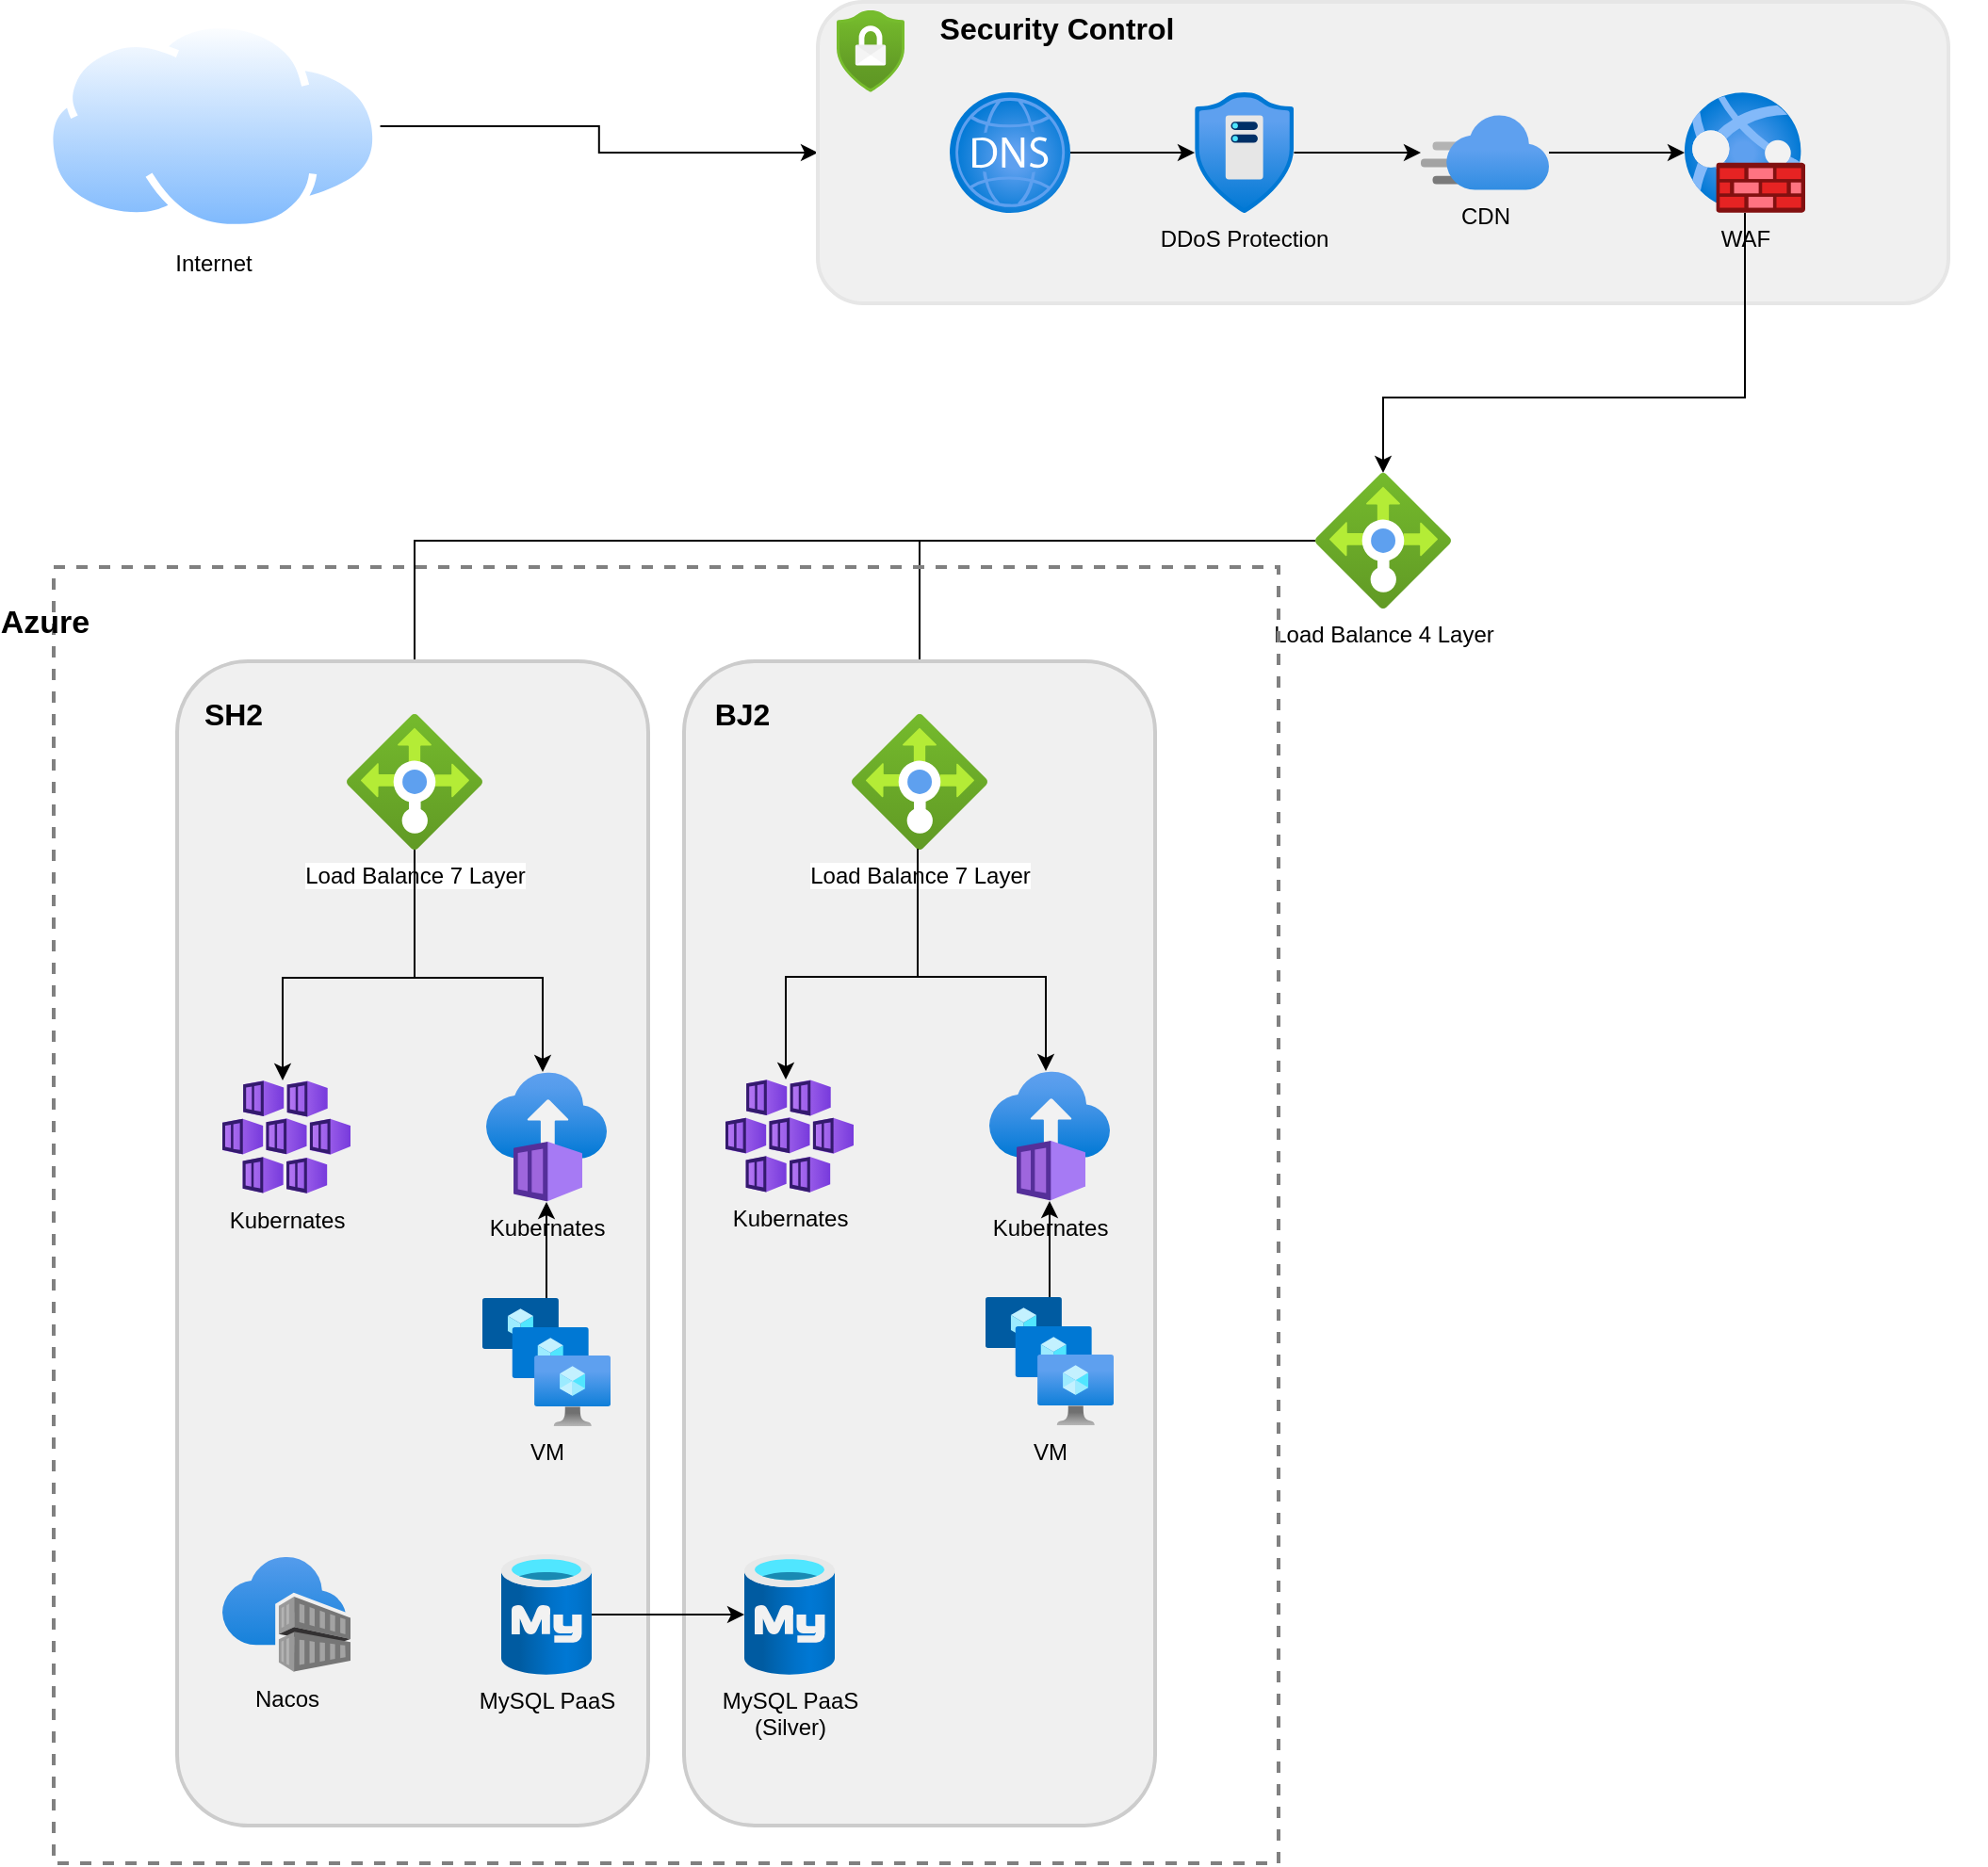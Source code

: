 <mxfile version="14.9.2" type="github">
  <diagram id="DyJlHRhbyrskVXWGQtNB" name="MultiCloud">
    <mxGraphModel dx="1808" dy="1178" grid="1" gridSize="10" guides="1" tooltips="1" connect="1" arrows="1" fold="1" page="1" pageScale="1" pageWidth="1654" pageHeight="1169" math="0" shadow="0">
      <root>
        <mxCell id="JwIiYUSKZfyYXH6TkASV-0" />
        <mxCell id="JwIiYUSKZfyYXH6TkASV-1" parent="JwIiYUSKZfyYXH6TkASV-0" />
        <mxCell id="l-7_uhUUhIgSXyOGyoL8-7" style="edgeStyle=orthogonalEdgeStyle;rounded=0;orthogonalLoop=1;jettySize=auto;html=1;exitX=1;exitY=0.5;exitDx=0;exitDy=0;entryX=0;entryY=0.5;entryDx=0;entryDy=0;verticalAlign=middle;" edge="1" parent="JwIiYUSKZfyYXH6TkASV-1" source="JwIiYUSKZfyYXH6TkASV-2" target="l-7_uhUUhIgSXyOGyoL8-0">
          <mxGeometry relative="1" as="geometry" />
        </mxCell>
        <mxCell id="JwIiYUSKZfyYXH6TkASV-2" value="Internet" style="aspect=fixed;perimeter=ellipsePerimeter;html=1;align=center;shadow=0;dashed=0;spacingTop=3;image;image=img/lib/active_directory/internet_cloud.svg;" vertex="1" parent="JwIiYUSKZfyYXH6TkASV-1">
          <mxGeometry x="90" y="130" width="177.78" height="112" as="geometry" />
        </mxCell>
        <mxCell id="l-7_uhUUhIgSXyOGyoL8-26" style="edgeStyle=orthogonalEdgeStyle;rounded=0;orthogonalLoop=1;jettySize=auto;html=1;fontSize=16;verticalAlign=middle;" edge="1" parent="JwIiYUSKZfyYXH6TkASV-1" source="JwIiYUSKZfyYXH6TkASV-7" target="l-7_uhUUhIgSXyOGyoL8-16">
          <mxGeometry relative="1" as="geometry" />
        </mxCell>
        <mxCell id="l-7_uhUUhIgSXyOGyoL8-27" style="edgeStyle=orthogonalEdgeStyle;rounded=0;orthogonalLoop=1;jettySize=auto;html=1;fontSize=16;verticalAlign=middle;" edge="1" parent="JwIiYUSKZfyYXH6TkASV-1" source="JwIiYUSKZfyYXH6TkASV-7" target="l-7_uhUUhIgSXyOGyoL8-17">
          <mxGeometry relative="1" as="geometry" />
        </mxCell>
        <mxCell id="JwIiYUSKZfyYXH6TkASV-7" value="Load Balance 4 Layer" style="aspect=fixed;html=1;points=[];align=center;image;fontSize=12;image=img/lib/azure2/networking/Load_Balancers.svg;" vertex="1" parent="JwIiYUSKZfyYXH6TkASV-1">
          <mxGeometry x="764" y="370" width="72" height="72" as="geometry" />
        </mxCell>
        <mxCell id="l-7_uhUUhIgSXyOGyoL8-6" value="" style="group" vertex="1" connectable="0" parent="JwIiYUSKZfyYXH6TkASV-1">
          <mxGeometry x="500" y="120" width="620" height="160" as="geometry" />
        </mxCell>
        <mxCell id="l-7_uhUUhIgSXyOGyoL8-0" value="" style="rounded=1;whiteSpace=wrap;html=1;fillColor=#F0F0F0;strokeColor=#E6E6E6;strokeWidth=2;" vertex="1" parent="l-7_uhUUhIgSXyOGyoL8-6">
          <mxGeometry width="600" height="160" as="geometry" />
        </mxCell>
        <mxCell id="JwIiYUSKZfyYXH6TkASV-3" value="" style="aspect=fixed;html=1;points=[];align=center;image;fontSize=12;image=img/lib/azure2/networking/DNS_Zones.svg;" vertex="1" parent="l-7_uhUUhIgSXyOGyoL8-6">
          <mxGeometry x="70" y="48" width="64" height="64" as="geometry" />
        </mxCell>
        <mxCell id="JwIiYUSKZfyYXH6TkASV-4" value="DDoS Protection" style="aspect=fixed;html=1;points=[];align=center;image;fontSize=12;image=img/lib/azure2/networking/DDoS_Protection_Plans.svg;labelBackgroundColor=none;" vertex="1" parent="l-7_uhUUhIgSXyOGyoL8-6">
          <mxGeometry x="200" y="48" width="52.71" height="64" as="geometry" />
        </mxCell>
        <mxCell id="l-7_uhUUhIgSXyOGyoL8-2" value="" style="edgeStyle=orthogonalEdgeStyle;rounded=0;orthogonalLoop=1;jettySize=auto;html=1;" edge="1" parent="l-7_uhUUhIgSXyOGyoL8-6" source="JwIiYUSKZfyYXH6TkASV-3" target="JwIiYUSKZfyYXH6TkASV-4">
          <mxGeometry relative="1" as="geometry" />
        </mxCell>
        <mxCell id="JwIiYUSKZfyYXH6TkASV-6" value="WAF" style="aspect=fixed;html=1;points=[];align=center;image;fontSize=12;image=img/lib/azure2/networking/Web_Application_Firewall_Policies_WAF.svg;labelBackgroundColor=none;" vertex="1" parent="l-7_uhUUhIgSXyOGyoL8-6">
          <mxGeometry x="460" y="48" width="64" height="64" as="geometry" />
        </mxCell>
        <mxCell id="l-7_uhUUhIgSXyOGyoL8-4" value="" style="edgeStyle=orthogonalEdgeStyle;rounded=0;orthogonalLoop=1;jettySize=auto;html=1;" edge="1" parent="l-7_uhUUhIgSXyOGyoL8-6" source="JwIiYUSKZfyYXH6TkASV-9" target="JwIiYUSKZfyYXH6TkASV-6">
          <mxGeometry relative="1" as="geometry" />
        </mxCell>
        <mxCell id="JwIiYUSKZfyYXH6TkASV-9" value="CDN" style="aspect=fixed;html=1;points=[];align=center;image;fontSize=12;image=img/lib/azure2/networking/CDN_Profiles.svg;labelBackgroundColor=none;" vertex="1" parent="l-7_uhUUhIgSXyOGyoL8-6">
          <mxGeometry x="320" y="60" width="68" height="40" as="geometry" />
        </mxCell>
        <mxCell id="l-7_uhUUhIgSXyOGyoL8-3" value="" style="edgeStyle=orthogonalEdgeStyle;rounded=0;orthogonalLoop=1;jettySize=auto;html=1;" edge="1" parent="l-7_uhUUhIgSXyOGyoL8-6" source="JwIiYUSKZfyYXH6TkASV-4" target="JwIiYUSKZfyYXH6TkASV-9">
          <mxGeometry relative="1" as="geometry" />
        </mxCell>
        <mxCell id="l-7_uhUUhIgSXyOGyoL8-9" value="" style="aspect=fixed;html=1;points=[];align=center;image;fontSize=12;image=img/lib/azure2/security/Security_Center.svg;rounded=1;labelBackgroundColor=none;strokeColor=#E6E6E6;strokeWidth=2;fillColor=#F0F0F0;" vertex="1" parent="l-7_uhUUhIgSXyOGyoL8-6">
          <mxGeometry x="10" y="4.29" width="36" height="43.71" as="geometry" />
        </mxCell>
        <mxCell id="l-7_uhUUhIgSXyOGyoL8-10" value="Security Control" style="text;html=1;strokeColor=none;fillColor=none;align=center;verticalAlign=middle;whiteSpace=wrap;rounded=0;labelBackgroundColor=none;fontSize=16;fontStyle=1" vertex="1" parent="l-7_uhUUhIgSXyOGyoL8-6">
          <mxGeometry x="60" y="4.29" width="134" height="20" as="geometry" />
        </mxCell>
        <mxCell id="l-7_uhUUhIgSXyOGyoL8-11" style="edgeStyle=orthogonalEdgeStyle;rounded=0;orthogonalLoop=1;jettySize=auto;html=1;fontSize=16;verticalAlign=middle;" edge="1" parent="JwIiYUSKZfyYXH6TkASV-1" source="JwIiYUSKZfyYXH6TkASV-6" target="JwIiYUSKZfyYXH6TkASV-7">
          <mxGeometry relative="1" as="geometry">
            <Array as="points">
              <mxPoint x="992" y="330" />
              <mxPoint x="800" y="330" />
            </Array>
          </mxGeometry>
        </mxCell>
        <mxCell id="l-7_uhUUhIgSXyOGyoL8-44" value="" style="rounded=0;whiteSpace=wrap;html=1;labelBackgroundColor=none;fontSize=16;strokeWidth=2;verticalAlign=middle;strokeColor=#808080;dashed=1;fillColor=none;" vertex="1" parent="JwIiYUSKZfyYXH6TkASV-1">
          <mxGeometry x="94.5" y="420" width="650" height="688" as="geometry" />
        </mxCell>
        <mxCell id="l-7_uhUUhIgSXyOGyoL8-45" value="" style="group" vertex="1" connectable="0" parent="JwIiYUSKZfyYXH6TkASV-1">
          <mxGeometry x="160" y="470" width="519" height="618" as="geometry" />
        </mxCell>
        <mxCell id="l-7_uhUUhIgSXyOGyoL8-37" value="" style="rounded=1;whiteSpace=wrap;html=1;labelBackgroundColor=none;fontSize=16;strokeWidth=2;fillColor=#F0F0F0;verticalAlign=middle;strokeColor=#CCCCCC;" vertex="1" parent="l-7_uhUUhIgSXyOGyoL8-45">
          <mxGeometry x="269" width="250" height="618" as="geometry" />
        </mxCell>
        <mxCell id="l-7_uhUUhIgSXyOGyoL8-14" value="" style="rounded=1;whiteSpace=wrap;html=1;labelBackgroundColor=none;fontSize=16;strokeWidth=2;fillColor=#F0F0F0;verticalAlign=middle;strokeColor=#CCCCCC;" vertex="1" parent="l-7_uhUUhIgSXyOGyoL8-45">
          <mxGeometry width="250" height="618" as="geometry" />
        </mxCell>
        <mxCell id="l-7_uhUUhIgSXyOGyoL8-16" value="Load Balance 7 Layer" style="aspect=fixed;html=1;points=[];align=center;image;fontSize=12;image=img/lib/azure2/networking/Load_Balancers.svg;" vertex="1" parent="l-7_uhUUhIgSXyOGyoL8-45">
          <mxGeometry x="90.0" y="28" width="72" height="72" as="geometry" />
        </mxCell>
        <mxCell id="l-7_uhUUhIgSXyOGyoL8-17" value="Load Balance 7 Layer" style="aspect=fixed;html=1;points=[];align=center;image;fontSize=12;image=img/lib/azure2/networking/Load_Balancers.svg;" vertex="1" parent="l-7_uhUUhIgSXyOGyoL8-45">
          <mxGeometry x="358" y="28" width="72" height="72" as="geometry" />
        </mxCell>
        <mxCell id="l-7_uhUUhIgSXyOGyoL8-18" value="Nacos" style="aspect=fixed;html=1;points=[];align=center;image;fontSize=12;image=img/lib/azure2/containers/Container_Registries.svg;rounded=1;dashed=1;labelBackgroundColor=none;strokeColor=#666666;strokeWidth=2;fillColor=#F0F0F0;" vertex="1" parent="l-7_uhUUhIgSXyOGyoL8-45">
          <mxGeometry x="24" y="475.5" width="68" height="61" as="geometry" />
        </mxCell>
        <mxCell id="l-7_uhUUhIgSXyOGyoL8-19" value="MySQL PaaS" style="aspect=fixed;html=1;points=[];align=center;image;fontSize=12;image=img/lib/azure2/databases/Azure_Database_MySQL_Server.svg;rounded=1;dashed=1;labelBackgroundColor=none;strokeColor=#666666;strokeWidth=2;fillColor=#F0F0F0;" vertex="1" parent="l-7_uhUUhIgSXyOGyoL8-45">
          <mxGeometry x="172" y="474" width="48" height="64" as="geometry" />
        </mxCell>
        <mxCell id="l-7_uhUUhIgSXyOGyoL8-22" value="Kubernates" style="aspect=fixed;html=1;points=[];align=center;image;fontSize=12;image=img/lib/azure2/containers/Kubernetes_Services.svg;rounded=1;dashed=1;labelBackgroundColor=none;strokeColor=#666666;strokeWidth=2;fillColor=#F0F0F0;" vertex="1" parent="l-7_uhUUhIgSXyOGyoL8-45">
          <mxGeometry x="24" y="222.5" width="68" height="60" as="geometry" />
        </mxCell>
        <mxCell id="l-7_uhUUhIgSXyOGyoL8-28" style="edgeStyle=orthogonalEdgeStyle;rounded=0;orthogonalLoop=1;jettySize=auto;html=1;fontSize=16;verticalAlign=middle;" edge="1" parent="l-7_uhUUhIgSXyOGyoL8-45" source="l-7_uhUUhIgSXyOGyoL8-16" target="l-7_uhUUhIgSXyOGyoL8-22">
          <mxGeometry as="geometry">
            <Array as="points">
              <mxPoint x="126" y="168" />
              <mxPoint x="56" y="168" />
            </Array>
          </mxGeometry>
        </mxCell>
        <mxCell id="l-7_uhUUhIgSXyOGyoL8-23" value="Kubernates" style="aspect=fixed;html=1;points=[];align=center;image;fontSize=12;image=img/lib/azure2/containers/Container_Instances.svg;rounded=1;dashed=1;labelBackgroundColor=none;strokeColor=#666666;strokeWidth=2;fillColor=#F0F0F0;" vertex="1" parent="l-7_uhUUhIgSXyOGyoL8-45">
          <mxGeometry x="164" y="218" width="64" height="69" as="geometry" />
        </mxCell>
        <mxCell id="l-7_uhUUhIgSXyOGyoL8-29" style="edgeStyle=orthogonalEdgeStyle;rounded=0;orthogonalLoop=1;jettySize=auto;html=1;fontSize=16;verticalAlign=middle;" edge="1" parent="l-7_uhUUhIgSXyOGyoL8-45" source="l-7_uhUUhIgSXyOGyoL8-16" target="l-7_uhUUhIgSXyOGyoL8-23">
          <mxGeometry as="geometry">
            <Array as="points">
              <mxPoint x="126" y="168" />
              <mxPoint x="194" y="168" />
            </Array>
          </mxGeometry>
        </mxCell>
        <mxCell id="l-7_uhUUhIgSXyOGyoL8-30" value="" style="edgeStyle=orthogonalEdgeStyle;rounded=0;orthogonalLoop=1;jettySize=auto;html=1;fontSize=16;verticalAlign=middle;" edge="1" parent="l-7_uhUUhIgSXyOGyoL8-45" source="l-7_uhUUhIgSXyOGyoL8-24" target="l-7_uhUUhIgSXyOGyoL8-23">
          <mxGeometry as="geometry" />
        </mxCell>
        <mxCell id="l-7_uhUUhIgSXyOGyoL8-24" value="VM" style="aspect=fixed;html=1;points=[];align=center;image;fontSize=12;image=img/lib/azure2/compute/VM_Scale_Sets.svg;rounded=1;dashed=1;labelBackgroundColor=none;strokeColor=#666666;strokeWidth=2;fillColor=#F0F0F0;" vertex="1" parent="l-7_uhUUhIgSXyOGyoL8-45">
          <mxGeometry x="162" y="338" width="68" height="68" as="geometry" />
        </mxCell>
        <mxCell id="l-7_uhUUhIgSXyOGyoL8-31" style="edgeStyle=orthogonalEdgeStyle;rounded=0;orthogonalLoop=1;jettySize=auto;html=1;fontSize=16;verticalAlign=middle;" edge="1" parent="l-7_uhUUhIgSXyOGyoL8-45" target="l-7_uhUUhIgSXyOGyoL8-33">
          <mxGeometry as="geometry">
            <mxPoint x="393" y="99.5" as="sourcePoint" />
            <Array as="points">
              <mxPoint x="393" y="167.5" />
              <mxPoint x="323" y="167.5" />
            </Array>
          </mxGeometry>
        </mxCell>
        <mxCell id="l-7_uhUUhIgSXyOGyoL8-32" style="edgeStyle=orthogonalEdgeStyle;rounded=0;orthogonalLoop=1;jettySize=auto;html=1;fontSize=16;verticalAlign=middle;" edge="1" parent="l-7_uhUUhIgSXyOGyoL8-45" target="l-7_uhUUhIgSXyOGyoL8-34">
          <mxGeometry as="geometry">
            <mxPoint x="393" y="99.5" as="sourcePoint" />
            <Array as="points">
              <mxPoint x="393" y="167.5" />
              <mxPoint x="461" y="167.5" />
            </Array>
          </mxGeometry>
        </mxCell>
        <mxCell id="l-7_uhUUhIgSXyOGyoL8-33" value="Kubernates" style="aspect=fixed;html=1;points=[];align=center;image;fontSize=12;image=img/lib/azure2/containers/Kubernetes_Services.svg;rounded=1;dashed=1;labelBackgroundColor=none;strokeColor=#666666;strokeWidth=2;fillColor=#F0F0F0;" vertex="1" parent="l-7_uhUUhIgSXyOGyoL8-45">
          <mxGeometry x="291" y="222" width="68" height="60" as="geometry" />
        </mxCell>
        <mxCell id="l-7_uhUUhIgSXyOGyoL8-34" value="Kubernates" style="aspect=fixed;html=1;points=[];align=center;image;fontSize=12;image=img/lib/azure2/containers/Container_Instances.svg;rounded=1;dashed=1;labelBackgroundColor=none;strokeColor=#666666;strokeWidth=2;fillColor=#F0F0F0;" vertex="1" parent="l-7_uhUUhIgSXyOGyoL8-45">
          <mxGeometry x="431" y="217.5" width="64" height="69" as="geometry" />
        </mxCell>
        <mxCell id="l-7_uhUUhIgSXyOGyoL8-35" value="" style="edgeStyle=orthogonalEdgeStyle;rounded=0;orthogonalLoop=1;jettySize=auto;html=1;fontSize=16;verticalAlign=middle;" edge="1" parent="l-7_uhUUhIgSXyOGyoL8-45" source="l-7_uhUUhIgSXyOGyoL8-36" target="l-7_uhUUhIgSXyOGyoL8-34">
          <mxGeometry as="geometry" />
        </mxCell>
        <mxCell id="l-7_uhUUhIgSXyOGyoL8-36" value="VM" style="aspect=fixed;html=1;points=[];align=center;image;fontSize=12;image=img/lib/azure2/compute/VM_Scale_Sets.svg;rounded=1;dashed=1;labelBackgroundColor=none;strokeColor=#666666;strokeWidth=2;fillColor=#F0F0F0;" vertex="1" parent="l-7_uhUUhIgSXyOGyoL8-45">
          <mxGeometry x="429" y="337.5" width="68" height="68" as="geometry" />
        </mxCell>
        <mxCell id="l-7_uhUUhIgSXyOGyoL8-38" value="MySQL PaaS&lt;br&gt;(Silver)" style="aspect=fixed;html=1;points=[];align=center;image;fontSize=12;image=img/lib/azure2/databases/Azure_Database_MySQL_Server.svg;rounded=1;labelBackgroundColor=none;strokeColor=#666666;strokeWidth=2;fillColor=#F0F0F0;" vertex="1" parent="l-7_uhUUhIgSXyOGyoL8-45">
          <mxGeometry x="301" y="474" width="48" height="64" as="geometry" />
        </mxCell>
        <mxCell id="l-7_uhUUhIgSXyOGyoL8-40" value="" style="edgeStyle=orthogonalEdgeStyle;rounded=0;orthogonalLoop=1;jettySize=auto;html=1;fontSize=16;verticalAlign=middle;" edge="1" parent="l-7_uhUUhIgSXyOGyoL8-45" source="l-7_uhUUhIgSXyOGyoL8-19" target="l-7_uhUUhIgSXyOGyoL8-38">
          <mxGeometry as="geometry" />
        </mxCell>
        <mxCell id="l-7_uhUUhIgSXyOGyoL8-41" value="SH2" style="text;html=1;strokeColor=none;fillColor=none;align=center;verticalAlign=middle;whiteSpace=wrap;rounded=0;labelBackgroundColor=none;fontSize=16;fontStyle=1" vertex="1" parent="l-7_uhUUhIgSXyOGyoL8-45">
          <mxGeometry x="10" y="18" width="40" height="20" as="geometry" />
        </mxCell>
        <mxCell id="l-7_uhUUhIgSXyOGyoL8-42" value="BJ2" style="text;html=1;strokeColor=none;fillColor=none;align=center;verticalAlign=middle;whiteSpace=wrap;rounded=0;labelBackgroundColor=none;fontSize=16;fontStyle=1" vertex="1" parent="l-7_uhUUhIgSXyOGyoL8-45">
          <mxGeometry x="280" y="18" width="40" height="20" as="geometry" />
        </mxCell>
        <mxCell id="l-7_uhUUhIgSXyOGyoL8-46" value="Azure" style="text;html=1;strokeColor=none;fillColor=none;align=center;verticalAlign=middle;whiteSpace=wrap;rounded=0;dashed=1;labelBackgroundColor=none;fontSize=17;fontStyle=1" vertex="1" parent="JwIiYUSKZfyYXH6TkASV-1">
          <mxGeometry x="70" y="440" width="40" height="20" as="geometry" />
        </mxCell>
      </root>
    </mxGraphModel>
  </diagram>
</mxfile>
